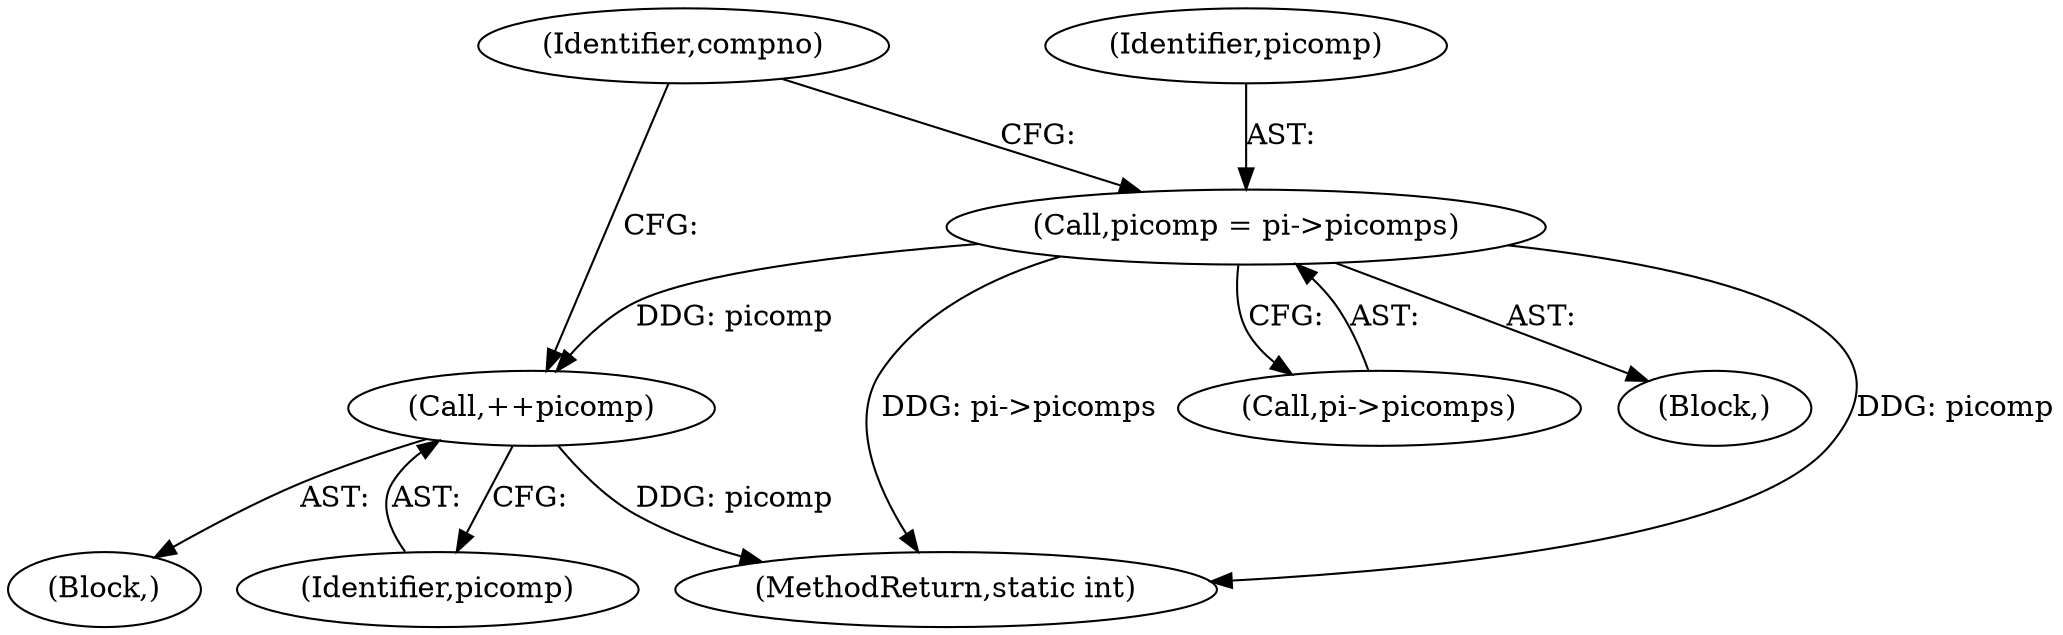 digraph "0_jasper_f25486c3d4aa472fec79150f2c41ed4333395d3d@pointer" {
"1000147" [label="(Call,picomp = pi->picomps)"];
"1000160" [label="(Call,++picomp)"];
"1000149" [label="(Call,pi->picomps)"];
"1000153" [label="(Identifier,compno)"];
"1000143" [label="(Block,)"];
"1000161" [label="(Identifier,picomp)"];
"1000147" [label="(Call,picomp = pi->picomps)"];
"1000716" [label="(MethodReturn,static int)"];
"1000160" [label="(Call,++picomp)"];
"1000157" [label="(Block,)"];
"1000148" [label="(Identifier,picomp)"];
"1000147" -> "1000143"  [label="AST: "];
"1000147" -> "1000149"  [label="CFG: "];
"1000148" -> "1000147"  [label="AST: "];
"1000149" -> "1000147"  [label="AST: "];
"1000153" -> "1000147"  [label="CFG: "];
"1000147" -> "1000716"  [label="DDG: picomp"];
"1000147" -> "1000716"  [label="DDG: pi->picomps"];
"1000147" -> "1000160"  [label="DDG: picomp"];
"1000160" -> "1000157"  [label="AST: "];
"1000160" -> "1000161"  [label="CFG: "];
"1000161" -> "1000160"  [label="AST: "];
"1000153" -> "1000160"  [label="CFG: "];
"1000160" -> "1000716"  [label="DDG: picomp"];
}
